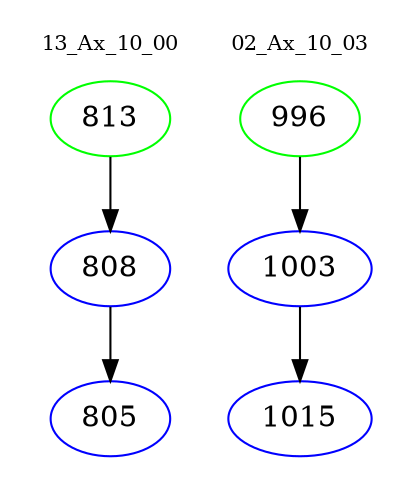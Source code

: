digraph{
subgraph cluster_0 {
color = white
label = "13_Ax_10_00";
fontsize=10;
T0_813 [label="813", color="green"]
T0_813 -> T0_808 [color="black"]
T0_808 [label="808", color="blue"]
T0_808 -> T0_805 [color="black"]
T0_805 [label="805", color="blue"]
}
subgraph cluster_1 {
color = white
label = "02_Ax_10_03";
fontsize=10;
T1_996 [label="996", color="green"]
T1_996 -> T1_1003 [color="black"]
T1_1003 [label="1003", color="blue"]
T1_1003 -> T1_1015 [color="black"]
T1_1015 [label="1015", color="blue"]
}
}
